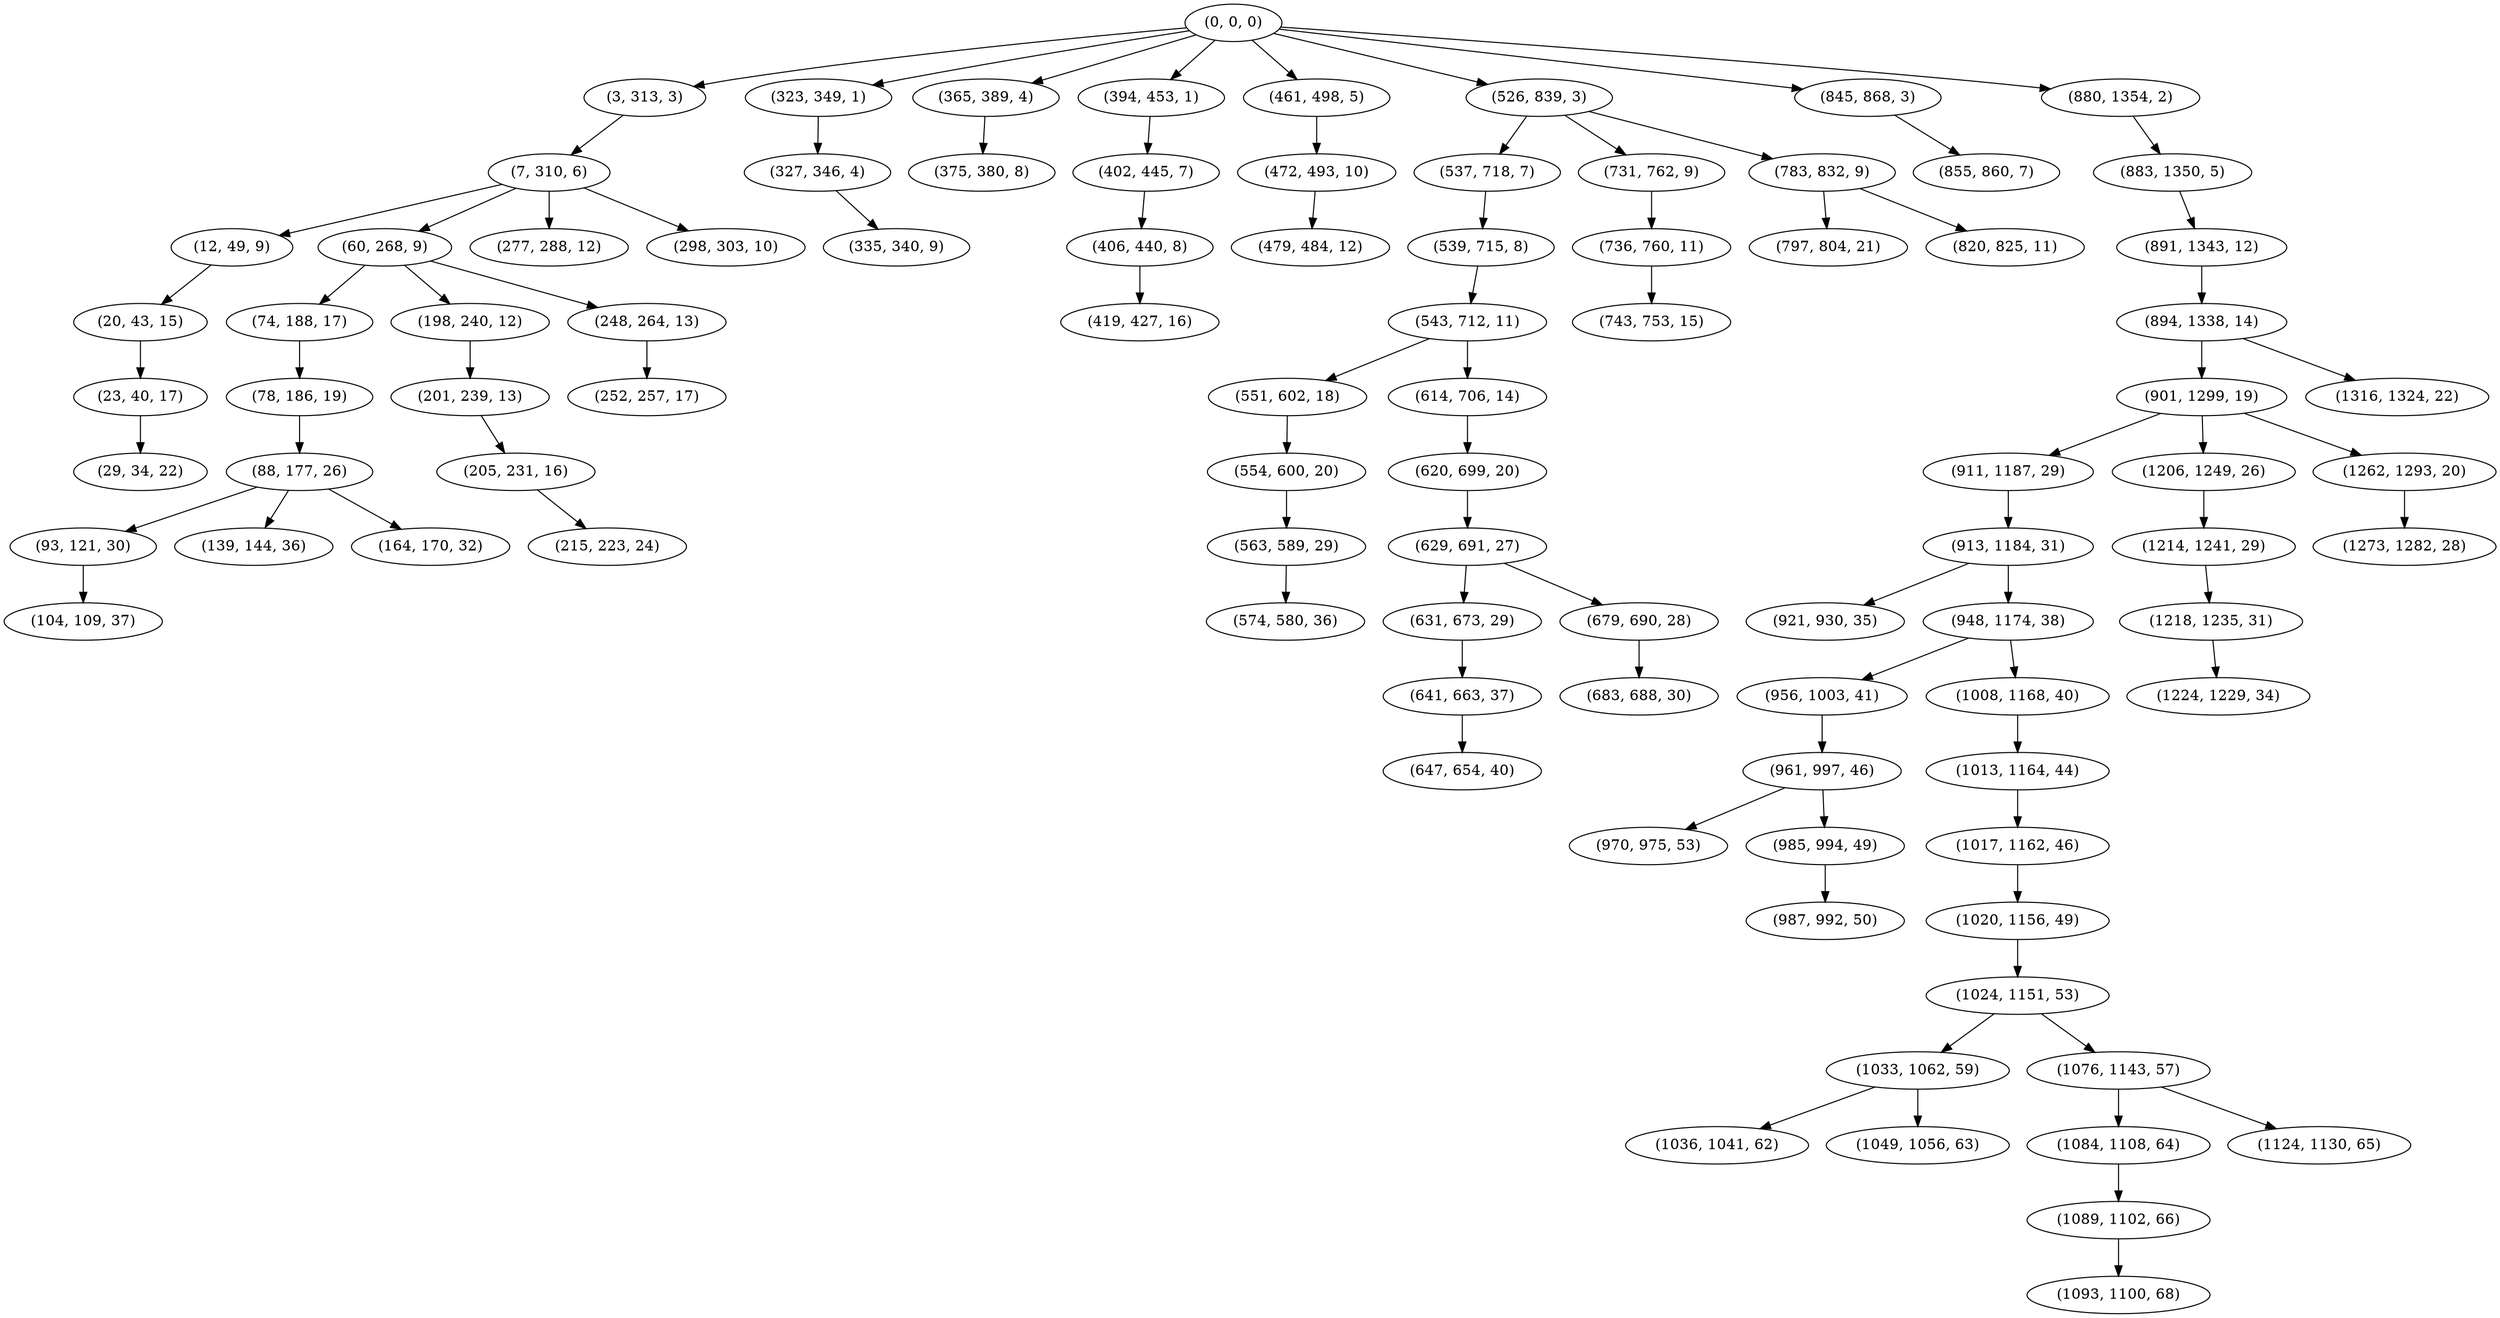 digraph tree {
    "(0, 0, 0)";
    "(3, 313, 3)";
    "(7, 310, 6)";
    "(12, 49, 9)";
    "(20, 43, 15)";
    "(23, 40, 17)";
    "(29, 34, 22)";
    "(60, 268, 9)";
    "(74, 188, 17)";
    "(78, 186, 19)";
    "(88, 177, 26)";
    "(93, 121, 30)";
    "(104, 109, 37)";
    "(139, 144, 36)";
    "(164, 170, 32)";
    "(198, 240, 12)";
    "(201, 239, 13)";
    "(205, 231, 16)";
    "(215, 223, 24)";
    "(248, 264, 13)";
    "(252, 257, 17)";
    "(277, 288, 12)";
    "(298, 303, 10)";
    "(323, 349, 1)";
    "(327, 346, 4)";
    "(335, 340, 9)";
    "(365, 389, 4)";
    "(375, 380, 8)";
    "(394, 453, 1)";
    "(402, 445, 7)";
    "(406, 440, 8)";
    "(419, 427, 16)";
    "(461, 498, 5)";
    "(472, 493, 10)";
    "(479, 484, 12)";
    "(526, 839, 3)";
    "(537, 718, 7)";
    "(539, 715, 8)";
    "(543, 712, 11)";
    "(551, 602, 18)";
    "(554, 600, 20)";
    "(563, 589, 29)";
    "(574, 580, 36)";
    "(614, 706, 14)";
    "(620, 699, 20)";
    "(629, 691, 27)";
    "(631, 673, 29)";
    "(641, 663, 37)";
    "(647, 654, 40)";
    "(679, 690, 28)";
    "(683, 688, 30)";
    "(731, 762, 9)";
    "(736, 760, 11)";
    "(743, 753, 15)";
    "(783, 832, 9)";
    "(797, 804, 21)";
    "(820, 825, 11)";
    "(845, 868, 3)";
    "(855, 860, 7)";
    "(880, 1354, 2)";
    "(883, 1350, 5)";
    "(891, 1343, 12)";
    "(894, 1338, 14)";
    "(901, 1299, 19)";
    "(911, 1187, 29)";
    "(913, 1184, 31)";
    "(921, 930, 35)";
    "(948, 1174, 38)";
    "(956, 1003, 41)";
    "(961, 997, 46)";
    "(970, 975, 53)";
    "(985, 994, 49)";
    "(987, 992, 50)";
    "(1008, 1168, 40)";
    "(1013, 1164, 44)";
    "(1017, 1162, 46)";
    "(1020, 1156, 49)";
    "(1024, 1151, 53)";
    "(1033, 1062, 59)";
    "(1036, 1041, 62)";
    "(1049, 1056, 63)";
    "(1076, 1143, 57)";
    "(1084, 1108, 64)";
    "(1089, 1102, 66)";
    "(1093, 1100, 68)";
    "(1124, 1130, 65)";
    "(1206, 1249, 26)";
    "(1214, 1241, 29)";
    "(1218, 1235, 31)";
    "(1224, 1229, 34)";
    "(1262, 1293, 20)";
    "(1273, 1282, 28)";
    "(1316, 1324, 22)";
    "(0, 0, 0)" -> "(3, 313, 3)";
    "(0, 0, 0)" -> "(323, 349, 1)";
    "(0, 0, 0)" -> "(365, 389, 4)";
    "(0, 0, 0)" -> "(394, 453, 1)";
    "(0, 0, 0)" -> "(461, 498, 5)";
    "(0, 0, 0)" -> "(526, 839, 3)";
    "(0, 0, 0)" -> "(845, 868, 3)";
    "(0, 0, 0)" -> "(880, 1354, 2)";
    "(3, 313, 3)" -> "(7, 310, 6)";
    "(7, 310, 6)" -> "(12, 49, 9)";
    "(7, 310, 6)" -> "(60, 268, 9)";
    "(7, 310, 6)" -> "(277, 288, 12)";
    "(7, 310, 6)" -> "(298, 303, 10)";
    "(12, 49, 9)" -> "(20, 43, 15)";
    "(20, 43, 15)" -> "(23, 40, 17)";
    "(23, 40, 17)" -> "(29, 34, 22)";
    "(60, 268, 9)" -> "(74, 188, 17)";
    "(60, 268, 9)" -> "(198, 240, 12)";
    "(60, 268, 9)" -> "(248, 264, 13)";
    "(74, 188, 17)" -> "(78, 186, 19)";
    "(78, 186, 19)" -> "(88, 177, 26)";
    "(88, 177, 26)" -> "(93, 121, 30)";
    "(88, 177, 26)" -> "(139, 144, 36)";
    "(88, 177, 26)" -> "(164, 170, 32)";
    "(93, 121, 30)" -> "(104, 109, 37)";
    "(198, 240, 12)" -> "(201, 239, 13)";
    "(201, 239, 13)" -> "(205, 231, 16)";
    "(205, 231, 16)" -> "(215, 223, 24)";
    "(248, 264, 13)" -> "(252, 257, 17)";
    "(323, 349, 1)" -> "(327, 346, 4)";
    "(327, 346, 4)" -> "(335, 340, 9)";
    "(365, 389, 4)" -> "(375, 380, 8)";
    "(394, 453, 1)" -> "(402, 445, 7)";
    "(402, 445, 7)" -> "(406, 440, 8)";
    "(406, 440, 8)" -> "(419, 427, 16)";
    "(461, 498, 5)" -> "(472, 493, 10)";
    "(472, 493, 10)" -> "(479, 484, 12)";
    "(526, 839, 3)" -> "(537, 718, 7)";
    "(526, 839, 3)" -> "(731, 762, 9)";
    "(526, 839, 3)" -> "(783, 832, 9)";
    "(537, 718, 7)" -> "(539, 715, 8)";
    "(539, 715, 8)" -> "(543, 712, 11)";
    "(543, 712, 11)" -> "(551, 602, 18)";
    "(543, 712, 11)" -> "(614, 706, 14)";
    "(551, 602, 18)" -> "(554, 600, 20)";
    "(554, 600, 20)" -> "(563, 589, 29)";
    "(563, 589, 29)" -> "(574, 580, 36)";
    "(614, 706, 14)" -> "(620, 699, 20)";
    "(620, 699, 20)" -> "(629, 691, 27)";
    "(629, 691, 27)" -> "(631, 673, 29)";
    "(629, 691, 27)" -> "(679, 690, 28)";
    "(631, 673, 29)" -> "(641, 663, 37)";
    "(641, 663, 37)" -> "(647, 654, 40)";
    "(679, 690, 28)" -> "(683, 688, 30)";
    "(731, 762, 9)" -> "(736, 760, 11)";
    "(736, 760, 11)" -> "(743, 753, 15)";
    "(783, 832, 9)" -> "(797, 804, 21)";
    "(783, 832, 9)" -> "(820, 825, 11)";
    "(845, 868, 3)" -> "(855, 860, 7)";
    "(880, 1354, 2)" -> "(883, 1350, 5)";
    "(883, 1350, 5)" -> "(891, 1343, 12)";
    "(891, 1343, 12)" -> "(894, 1338, 14)";
    "(894, 1338, 14)" -> "(901, 1299, 19)";
    "(894, 1338, 14)" -> "(1316, 1324, 22)";
    "(901, 1299, 19)" -> "(911, 1187, 29)";
    "(901, 1299, 19)" -> "(1206, 1249, 26)";
    "(901, 1299, 19)" -> "(1262, 1293, 20)";
    "(911, 1187, 29)" -> "(913, 1184, 31)";
    "(913, 1184, 31)" -> "(921, 930, 35)";
    "(913, 1184, 31)" -> "(948, 1174, 38)";
    "(948, 1174, 38)" -> "(956, 1003, 41)";
    "(948, 1174, 38)" -> "(1008, 1168, 40)";
    "(956, 1003, 41)" -> "(961, 997, 46)";
    "(961, 997, 46)" -> "(970, 975, 53)";
    "(961, 997, 46)" -> "(985, 994, 49)";
    "(985, 994, 49)" -> "(987, 992, 50)";
    "(1008, 1168, 40)" -> "(1013, 1164, 44)";
    "(1013, 1164, 44)" -> "(1017, 1162, 46)";
    "(1017, 1162, 46)" -> "(1020, 1156, 49)";
    "(1020, 1156, 49)" -> "(1024, 1151, 53)";
    "(1024, 1151, 53)" -> "(1033, 1062, 59)";
    "(1024, 1151, 53)" -> "(1076, 1143, 57)";
    "(1033, 1062, 59)" -> "(1036, 1041, 62)";
    "(1033, 1062, 59)" -> "(1049, 1056, 63)";
    "(1076, 1143, 57)" -> "(1084, 1108, 64)";
    "(1076, 1143, 57)" -> "(1124, 1130, 65)";
    "(1084, 1108, 64)" -> "(1089, 1102, 66)";
    "(1089, 1102, 66)" -> "(1093, 1100, 68)";
    "(1206, 1249, 26)" -> "(1214, 1241, 29)";
    "(1214, 1241, 29)" -> "(1218, 1235, 31)";
    "(1218, 1235, 31)" -> "(1224, 1229, 34)";
    "(1262, 1293, 20)" -> "(1273, 1282, 28)";
}

